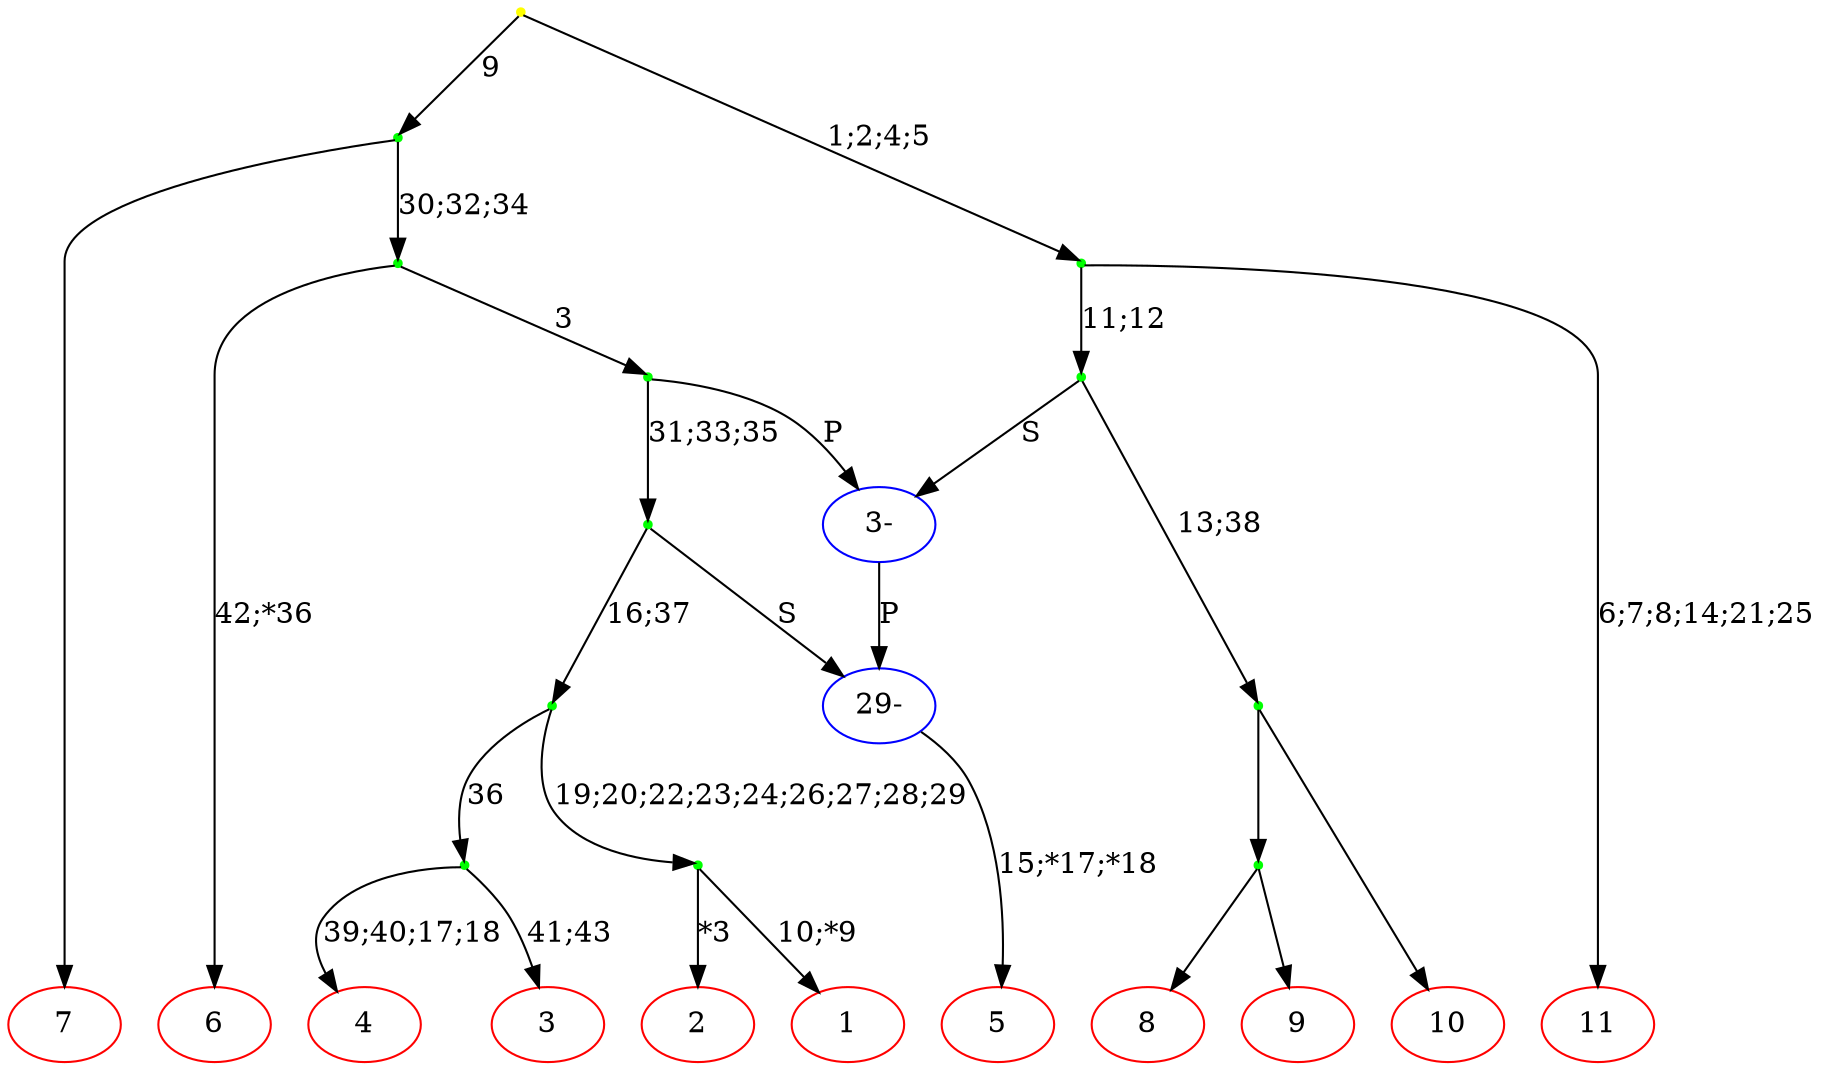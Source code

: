 digraph ARG {
  { rank = same; 0; 1; 2; 3; 4; 5; 6; 7; 8; 9; 10; }
  0 [label="1",color=red];
  14 -> 0 [label="10;*9"];
  1 [label="2",color=red];
  14 -> 1 [label="*3"];
  2 [label="3",color=red];
  13 -> 2 [label="41;43"];
  3 [label="4",color=red];
  13 -> 3 [label="39;40;17;18"];
  4 [label="5",color=red];
  16 -> 4 [label="15;*17;*18"];
  5 [label="6",color=red];
  21 -> 5 [label="42;*36"];
  6 [label="7",color=red];
  22 -> 6;
  7 [label="8",color=red];
  11 -> 7;
  8 [label="9",color=red];
  11 -> 8;
  9 [label="10",color=red];
  12 -> 9;
  10 [label="11",color=red];
  23 -> 10 [label="6;7;8;14;21;25"];
  11 [label="",shape=point,color=green];
  12 -> 11;
  12 [label="",shape=point,color=green];
  20 -> 12 [label="13;38"];
  13 [label="",shape=point,color=green];
  15 -> 13 [label="36"];
  14 [label="",shape=point,color=green];
  15 -> 14 [label="19;20;22;23;24;26;27;28;29"];
  15 [label="",shape=point,color=green];
  17 -> 15 [label="16;37"];
  16 [label="29-",color=blue];
  18 -> 16 [label="P"]
  17 -> 16 [label="S"]
  17 [label="",shape=point,color=green];
  19 -> 17 [label="31;33;35"];
  18 [label="3-",color=blue];
  19 -> 18 [label="P"]
  20 -> 18 [label="S"]
  19 [label="",shape=point,color=green];
  21 -> 19 [label="3"];
  20 [label="",shape=point,color=green];
  23 -> 20 [label="11;12"];
  21 [label="",shape=point,color=green];
  22 -> 21 [label="30;32;34"];
  22 [label="",shape=point,color=green];
  24 -> 22 [label="9"];
  23 [label="",shape=point,color=green];
  24 -> 23 [label="1;2;4;5"];
  24 [label="",shape=point,color=yellow];
}

